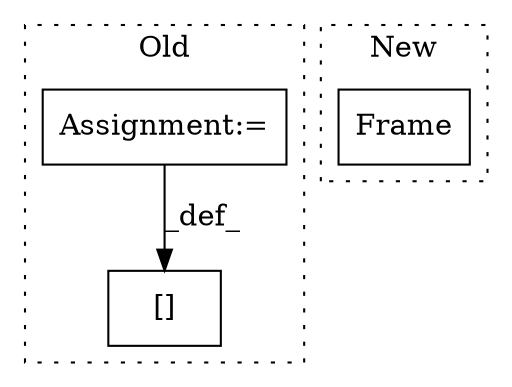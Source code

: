 digraph G {
subgraph cluster0 {
1 [label="[]" a="2" s="846,857" l="4,1" shape="box"];
3 [label="Assignment:=" a="7" s="858" l="1" shape="box"];
label = "Old";
style="dotted";
}
subgraph cluster1 {
2 [label="Frame" a="32" s="657,685" l="6,1" shape="box"];
label = "New";
style="dotted";
}
3 -> 1 [label="_def_"];
}